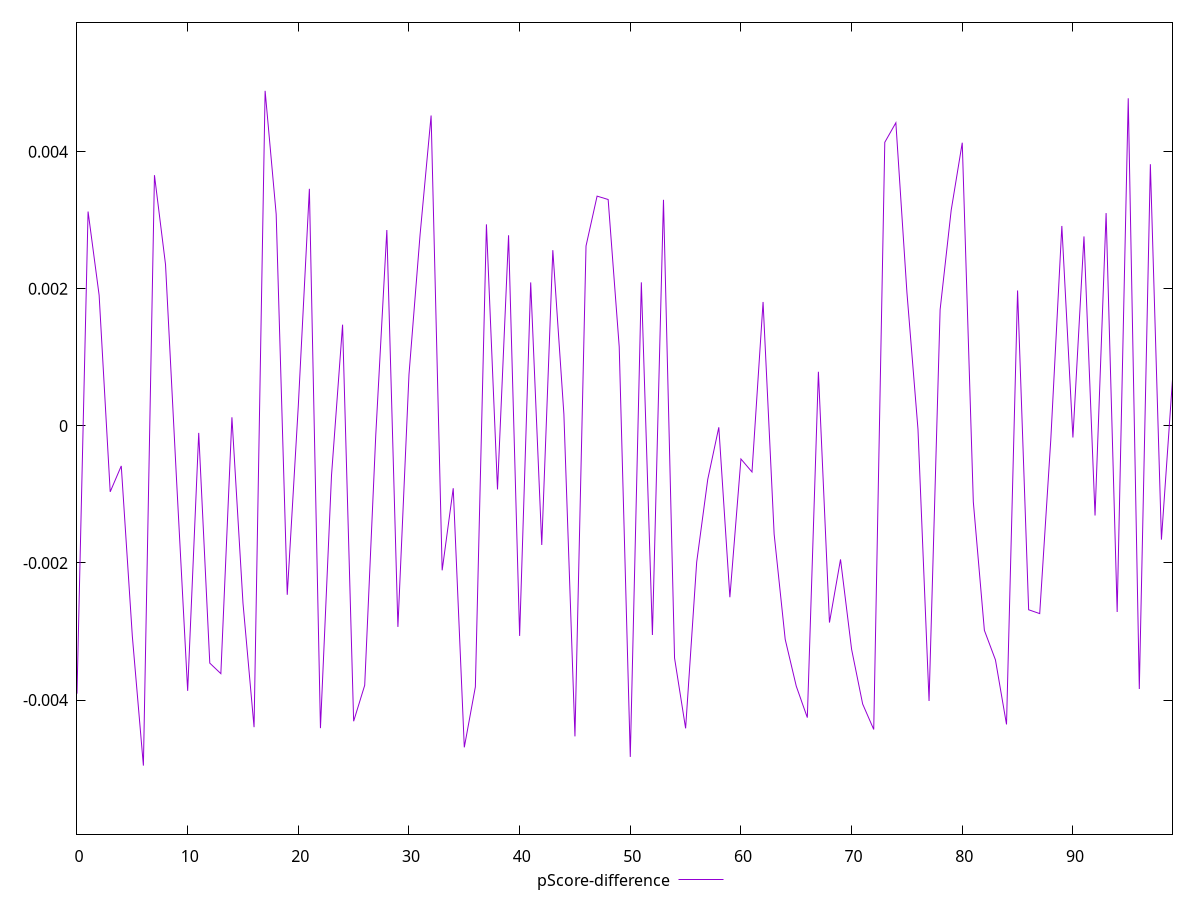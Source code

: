 reset

$pScoreDifference <<EOF
0 -0.003906927415457395
1 0.003128525370405217
2 0.0019068866432553344
3 -0.0009618758512823788
4 -0.0005838106983474534
5 -0.0030687482898062446
6 -0.004957018394295631
7 0.00365906982545533
8 0.002354637273999538
9 -0.0008005811555428996
10 -0.0038656439225785086
11 -0.0001015013235010076
12 -0.0034614955082457044
13 -0.003615132153481547
14 0.0001256598437572587
15 -0.0025862134835967776
16 -0.004395952318485996
17 0.00489014483190503
18 0.003089312179984094
19 -0.002463905743361399
20 0.0002959814554642781
21 0.0034602771795053666
22 -0.004410473743631016
23 -0.00072164167870346
24 0.0014776457312242475
25 -0.00430961050598655
26 -0.0037849477543270282
27 -0.00013195942039826922
28 0.0028589921382471406
29 -0.0029330226956294503
30 0.0007472567930113805
31 0.0027839120229009202
32 0.004529842492422609
33 -0.002107264835030931
34 -0.0009093414056196014
35 -0.004690458433394495
36 -0.0038083229961088094
37 0.002941171303804224
38 -0.0009274594714245299
39 0.0027823900079957387
40 -0.0030643399217927803
41 0.0020940038228246804
42 -0.0017371527728624603
43 0.0025645231088858855
44 0.0001710742213560379
45 -0.004530381418711038
46 0.0026258570355832123
47 0.003353324586029327
48 0.003303955181395774
49 0.0011538831196056983
50 -0.004830396559259986
51 0.002094763791424127
52 -0.003051011308479068
53 0.003299126802489588
54 -0.0033875881813262287
55 -0.004413052754083324
56 -0.001988610528581569
57 -0.0007807558713955609
58 -0.000019887271265728312
59 -0.002500349897235004
60 -0.0004824904245279704
61 -0.0006719019076373289
62 0.00180850721582973
63 -0.0015789386077571521
64 -0.003114373134003978
65 -0.003798006256331421
66 -0.004256473746576339
67 0.0007904722223557661
68 -0.002869386970148713
69 -0.001947701123204637
70 -0.0032593180344117068
71 -0.004058204237315399
72 -0.004429494374622145
73 0.004138856160334159
74 0.0044238863896170835
75 0.0019478055460605548
76 -0.00004998347017060034
77 -0.004013799522198935
78 0.0016963377602237373
79 0.0031468676225125947
80 0.004132946365148715
81 -0.0011087838984151221
82 -0.0029830319467205255
83 -0.0034144509351105023
84 -0.004355995522239087
85 0.001976369103475095
86 -0.002682633636793108
87 -0.0027389035407382467
88 -0.00020549243351730695
89 0.0029182487038830196
90 -0.00016927603707672656
91 0.0027653584582622015
92 -0.0013075364980636994
93 0.003106295860252385
94 -0.0027149857704852898
95 0.004781178560416627
96 -0.0038391748225774514
97 0.003818839525722484
98 -0.001659178628167557
99 0.000675231647496416
EOF

set key outside below
set xrange [0:99]
set yrange [-0.005957018394295631:0.00589014483190503]
set trange [-0.005957018394295631:0.00589014483190503]
set terminal svg size 640, 500 enhanced background rgb 'white'
set output "report_00013_2021-02-09T12-04-24.940Z/first-cpu-idle/samples/pages+cached/pScore-difference/values.svg"

plot $pScoreDifference title "pScore-difference" with line

reset

